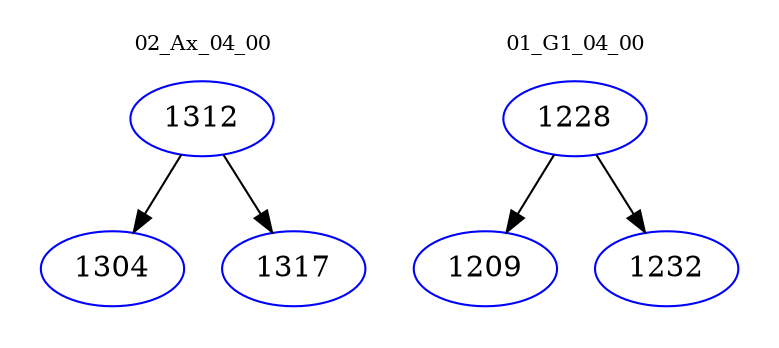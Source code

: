 digraph{
subgraph cluster_0 {
color = white
label = "02_Ax_04_00";
fontsize=10;
T0_1312 [label="1312", color="blue"]
T0_1312 -> T0_1304 [color="black"]
T0_1304 [label="1304", color="blue"]
T0_1312 -> T0_1317 [color="black"]
T0_1317 [label="1317", color="blue"]
}
subgraph cluster_1 {
color = white
label = "01_G1_04_00";
fontsize=10;
T1_1228 [label="1228", color="blue"]
T1_1228 -> T1_1209 [color="black"]
T1_1209 [label="1209", color="blue"]
T1_1228 -> T1_1232 [color="black"]
T1_1232 [label="1232", color="blue"]
}
}
